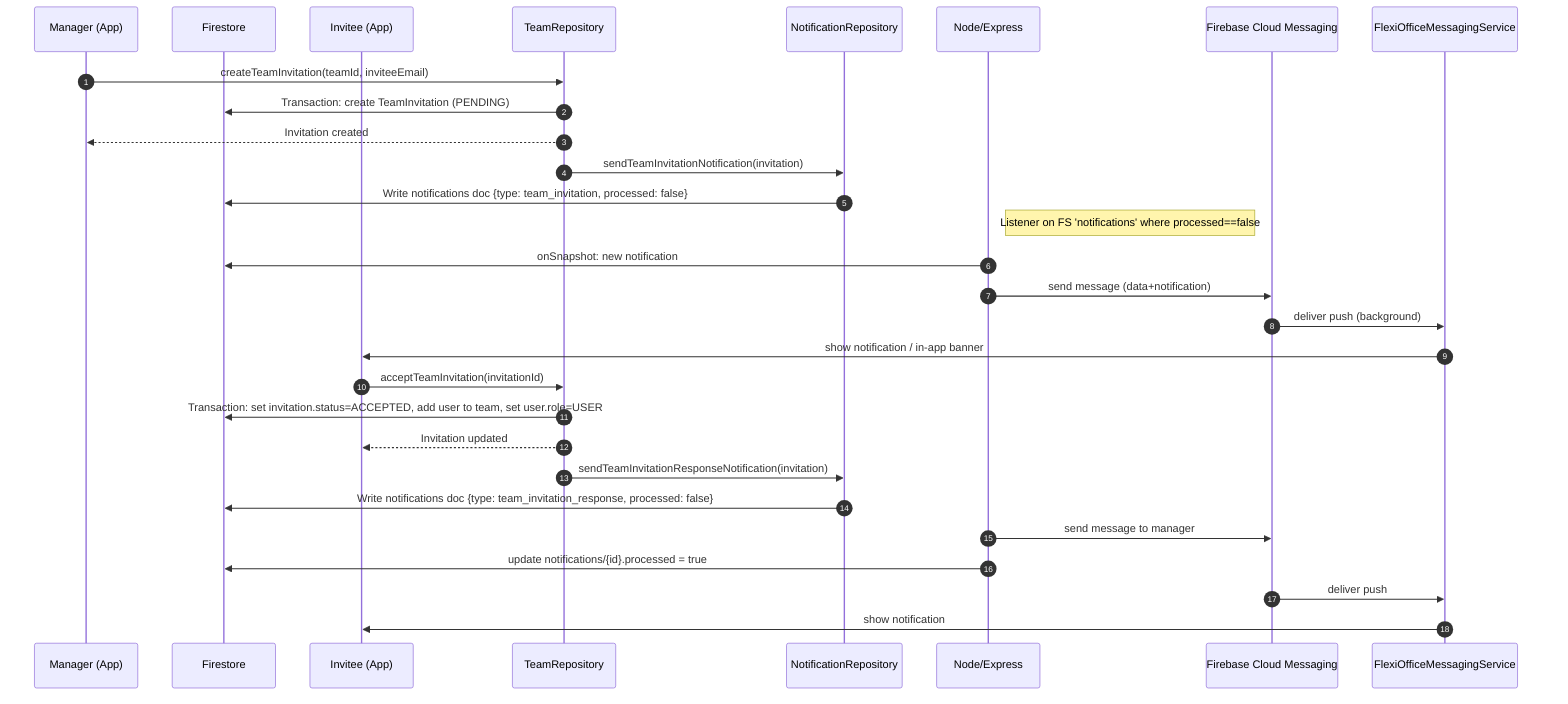 %% Sequence: Team Invitation Acceptance
sequenceDiagram
  autonumber
  participant Manager as Manager (App)
  participant FS as Firestore
  participant App as Invitee (App)
  participant Repo as TeamRepository
  participant NotiRepo as NotificationRepository
  participant Node as Node/Express
  participant FCM as Firebase Cloud Messaging
  participant Svc as FlexiOfficeMessagingService

  Manager->>Repo: createTeamInvitation(teamId, inviteeEmail)
  Repo->>FS: Transaction: create TeamInvitation (PENDING)
  Repo-->>Manager: Invitation created
  Repo->>NotiRepo: sendTeamInvitationNotification(invitation)
  NotiRepo->>FS: Write notifications doc {type: team_invitation, processed: false}
  Note right of Node: Listener on FS 'notifications' where processed==false
  Node->>FS: onSnapshot: new notification
  Node->>FCM: send message (data+notification)
  FCM->>Svc: deliver push (background)
  Svc->>App: show notification / in-app banner

  App->>Repo: acceptTeamInvitation(invitationId)
  Repo->>FS: Transaction: set invitation.status=ACCEPTED, add user to team, set user.role=USER
  Repo-->>App: Invitation updated
  Repo->>NotiRepo: sendTeamInvitationResponseNotification(invitation)
  NotiRepo->>FS: Write notifications doc {type: team_invitation_response, processed: false}
  Node->>FCM: send message to manager
  Node->>FS: update notifications/{id}.processed = true
  FCM->>Svc: deliver push
  Svc->>App: show notification
